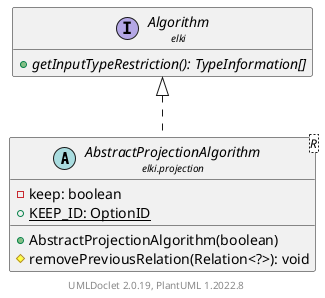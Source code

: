 @startuml
    remove .*\.(Instance|Par|Parameterizer|Factory)$
    set namespaceSeparator none
    hide empty fields
    hide empty methods

    abstract class "<size:14>AbstractProjectionAlgorithm\n<size:10>elki.projection" as elki.projection.AbstractProjectionAlgorithm<R> [[AbstractProjectionAlgorithm.html]] {
        -keep: boolean
        {static} +KEEP_ID: OptionID
        +AbstractProjectionAlgorithm(boolean)
        #removePreviousRelation(Relation<?>): void
    }

    interface "<size:14>Algorithm\n<size:10>elki" as elki.Algorithm [[../Algorithm.html]] {
        {abstract} +getInputTypeRestriction(): TypeInformation[]
    }

    elki.Algorithm <|.. elki.projection.AbstractProjectionAlgorithm

    center footer UMLDoclet 2.0.19, PlantUML 1.2022.8
@enduml
